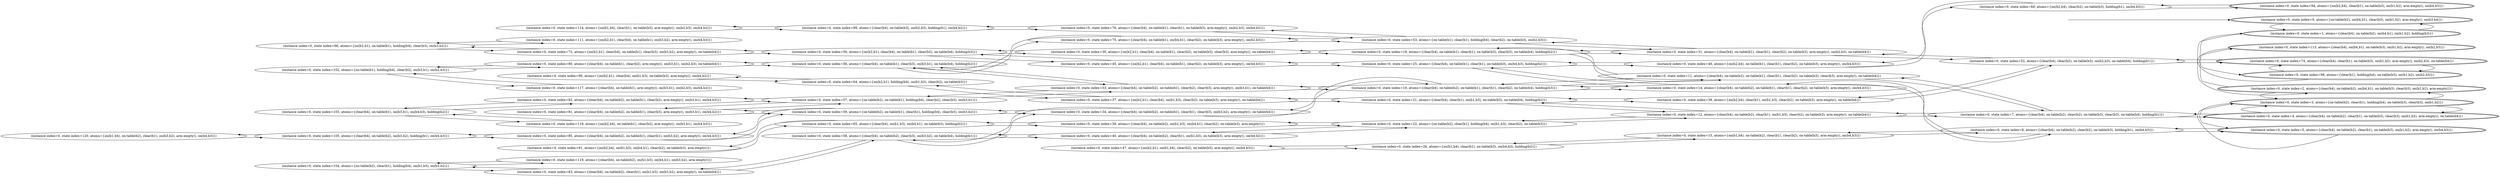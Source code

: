 digraph {
rankdir="LR"
s120[label="(instance index=0, state index=120, atoms={on(b1,b4), on-table(b2), clear(b1), on(b3,b2), arm-empty(), on(b4,b3)})"]
s119[label="(instance index=0, state index=119, atoms={clear(b4), on-table(b2), on(b1,b3), on(b4,b1), on(b3,b2), arm-empty()})"]
s118[label="(instance index=0, state index=118, atoms={on(b2,b4), on-table(b1), clear(b2), arm-empty(), on(b3,b1), on(b4,b3)})"]
s117[label="(instance index=0, state index=117, atoms={clear(b4), on-table(b1), arm-empty(), on(b3,b1), on(b2,b3), on(b4,b2)})"]
s111[label="(instance index=0, state index=111, atoms={on(b2,b1), clear(b4), on-table(b1), on(b3,b2), arm-empty(), on(b4,b3)})"]
s105[label="(instance index=0, state index=105, atoms={clear(b4), on-table(b2), on(b3,b2), holding(b1), on(b4,b3)})"]
s104[label="(instance index=0, state index=104, atoms={on-table(b2), clear(b1), holding(b4), on(b1,b3), on(b3,b2)})"]
s96[label="(instance index=0, state index=96, atoms={on(b2,b1), on-table(b1), holding(b4), clear(b3), on(b3,b2)})"]
s102[label="(instance index=0, state index=102, atoms={on-table(b1), holding(b4), clear(b2), on(b3,b1), on(b2,b3)})"]
s103[label="(instance index=0, state index=103, atoms={clear(b4), on-table(b1), on(b3,b1), on(b4,b3), holding(b2)})"]
s81[label="(instance index=0, state index=81, atoms={clear(b4), on-table(b2), on-table(b1), clear(b3), arm-empty(), on(b3,b1), on(b4,b2)})"]
s80[label="(instance index=0, state index=80, atoms={clear(b4), on-table(b1), clear(b2), arm-empty(), on(b3,b1), on(b2,b3), on-table(b4)})"]
s85[label="(instance index=0, state index=85, atoms={clear(b4), on-table(b2), on-table(b1), clear(b1), on(b3,b2), arm-empty(), on(b4,b3)})"]
s90[label="(instance index=0, state index=90, atoms={on(b2,b1), clear(b4), on(b1,b3), on-table(b3), arm-empty(), on(b4,b2)})"]
s72[label="(instance index=0, state index=72, atoms={on(b2,b1), clear(b4), on-table(b1), clear(b3), on(b3,b2), arm-empty(), on-table(b4)})"]
s114[label="(instance index=0, state index=114, atoms={on(b1,b4), clear(b1), on-table(b3), arm-empty(), on(b2,b3), on(b4,b2)})"]
s82[label="(instance index=0, state index=82, atoms={clear(b4), on-table(b2), on-table(b1), clear(b2), arm-empty(), on(b3,b1), on(b4,b3)})"]
s83[label="(instance index=0, state index=83, atoms={clear(b4), on-table(b2), clear(b1), on(b1,b3), on(b3,b2), arm-empty(), on-table(b4)})"]
s91[label="(instance index=0, state index=91, atoms={on(b2,b4), on(b1,b3), on(b4,b1), clear(b2), on-table(b3), arm-empty()})"]
s64[label="(instance index=0, state index=64, atoms={on(b2,b1), holding(b4), on(b1,b3), clear(b2), on-table(b3)})"]
s59[label="(instance index=0, state index=59, atoms={on-table(b2), on-table(b1), clear(b1), holding(b4), clear(b3), on(b3,b2)})"]
s99[label="(instance index=0, state index=99, atoms={clear(b4), on-table(b3), on(b2,b3), holding(b1), on(b4,b2)})"]
s50[label="(instance index=0, state index=50, atoms={on(b2,b1), clear(b4), on-table(b1), clear(b2), on-table(b4), holding(b3)})"]
s56[label="(instance index=0, state index=56, atoms={clear(b4), on-table(b1), clear(b3), on(b3,b1), on-table(b4), holding(b2)})"]
s57[label="(instance index=0, state index=57, atoms={on-table(b2), on-table(b1), holding(b4), clear(b2), clear(b3), on(b3,b1)})"]
s58[label="(instance index=0, state index=58, atoms={clear(b4), on-table(b2), clear(b3), on(b3,b2), on-table(b4), holding(b1)})"]
s65[label="(instance index=0, state index=65, atoms={clear(b4), on(b1,b3), on(b4,b1), on-table(b3), holding(b2)})"]
s45[label="(instance index=0, state index=45, atoms={on(b2,b1), clear(b4), on-table(b1), clear(b2), on-table(b3), arm-empty(), on(b4,b3)})"]
s39[label="(instance index=0, state index=39, atoms={clear(b4), on-table(b2), on(b1,b3), on(b4,b1), clear(b2), on-table(b3), arm-empty()})"]
s30[label="(instance index=0, state index=30, atoms={on(b2,b1), clear(b4), on-table(b1), clear(b2), on-table(b3), clear(b3), arm-empty(), on-table(b4)})"]
s75[label="(instance index=0, state index=75, atoms={clear(b4), on-table(b1), on(b4,b1), clear(b2), on-table(b3), arm-empty(), on(b2,b3)})"]
s76[label="(instance index=0, state index=76, atoms={clear(b4), on-table(b1), clear(b1), on-table(b3), arm-empty(), on(b2,b3), on(b4,b2)})"]
s37[label="(instance index=0, state index=37, atoms={on(b2,b1), clear(b4), on(b1,b3), clear(b2), on-table(b3), arm-empty(), on-table(b4)})"]
s33[label="(instance index=0, state index=33, atoms={clear(b4), on-table(b2), on-table(b1), clear(b2), clear(b3), arm-empty(), on(b3,b1), on-table(b4)})"]
s34[label="(instance index=0, state index=34, atoms={clear(b4), on-table(b2), on-table(b1), clear(b1), clear(b3), on(b3,b2), arm-empty(), on-table(b4)})"]
s47[label="(instance index=0, state index=47, atoms={on(b2,b1), on(b1,b4), clear(b2), on-table(b3), arm-empty(), on(b4,b3)})"]
s40[label="(instance index=0, state index=40, atoms={clear(b4), on-table(b2), clear(b1), on(b1,b3), on-table(b3), arm-empty(), on(b4,b2)})"]
s22[label="(instance index=0, state index=22, atoms={on-table(b2), clear(b1), holding(b4), on(b1,b3), clear(b2), on-table(b3)})"]
s19[label="(instance index=0, state index=19, atoms={clear(b4), on-table(b2), on-table(b1), clear(b1), clear(b2), on-table(b4), holding(b3)})"]
s21[label="(instance index=0, state index=21, atoms={clear(b4), clear(b1), on(b1,b3), on-table(b3), on-table(b4), holding(b2)})"]
s53[label="(instance index=0, state index=53, atoms={on-table(b1), clear(b1), holding(b4), clear(b2), on-table(b3), on(b2,b3)})"]
s18[label="(instance index=0, state index=18, atoms={clear(b4), on-table(b1), clear(b1), on-table(b3), clear(b3), on-table(b4), holding(b2)})"]
s25[label="(instance index=0, state index=25, atoms={clear(b4), on-table(b1), clear(b1), on-table(b3), on(b4,b3), holding(b2)})"]
s26[label="(instance index=0, state index=26, atoms={on(b1,b4), clear(b1), on-table(b3), on(b4,b3), holding(b2)})"]
s12[label="(instance index=0, state index=12, atoms={clear(b4), on-table(b2), clear(b1), on(b1,b3), clear(b2), on-table(b3), arm-empty(), on-table(b4)})"]
s15[label="(instance index=0, state index=15, atoms={on(b1,b4), on-table(b2), clear(b1), clear(b2), on-table(b3), arm-empty(), on(b4,b3)})"]
s14[label="(instance index=0, state index=14, atoms={clear(b4), on-table(b2), on-table(b1), clear(b1), clear(b2), on-table(b3), arm-empty(), on(b4,b3)})"]
s38[label="(instance index=0, state index=38, atoms={on(b2,b4), clear(b1), on(b1,b3), clear(b2), on-table(b3), arm-empty(), on-table(b4)})"]
s46[label="(instance index=0, state index=46, atoms={on(b2,b4), on-table(b1), clear(b1), clear(b2), on-table(b3), arm-empty(), on(b4,b3)})"]
s11[label="(instance index=0, state index=11, atoms={clear(b4), on-table(b2), on-table(b1), clear(b1), clear(b2), on-table(b3), clear(b3), arm-empty(), on-table(b4)})"]
s31[label="(instance index=0, state index=31, atoms={clear(b4), on-table(b1), clear(b1), clear(b2), on-table(b3), arm-empty(), on(b2,b3), on-table(b4)})"]
s7[label="(instance index=0, state index=7, atoms={clear(b4), on-table(b2), clear(b2), on-table(b3), clear(b3), on-table(b4), holding(b1)})"]
s68[label="(instance index=0, state index=68, atoms={on(b2,b4), clear(b2), on-table(b3), holding(b1), on(b4,b3)})"]
s52[label="(instance index=0, state index=52, atoms={clear(b4), clear(b2), on-table(b3), on(b2,b3), on-table(b4), holding(b1)})"]
s8[label="(instance index=0, state index=8, atoms={clear(b4), on-table(b2), clear(b2), on-table(b3), holding(b1), on(b4,b3)})"]
s74[peripheries=2,label="(instance index=0, state index=74, atoms={clear(b4), clear(b1), on-table(b3), on(b1,b2), arm-empty(), on(b2,b3), on-table(b4)})"]
s94[peripheries=2,label="(instance index=0, state index=94, atoms={on(b2,b4), clear(b1), on-table(b3), on(b1,b2), arm-empty(), on(b4,b3)})"]
s3[peripheries=2,label="(instance index=0, state index=3, atoms={on-table(b2), clear(b1), holding(b4), on-table(b3), clear(b3), on(b1,b2)})"]
s113[peripheries=2,label="(instance index=0, state index=113, atoms={clear(b4), on(b4,b1), on-table(b3), on(b1,b2), arm-empty(), on(b2,b3)})"]
s98[peripheries=2,label="(instance index=0, state index=98, atoms={clear(b1), holding(b4), on-table(b3), on(b1,b2), on(b2,b3)})"]
s5[peripheries=2,label="(instance index=0, state index=5, atoms={clear(b4), on-table(b2), clear(b1), on-table(b3), on(b1,b2), arm-empty(), on(b4,b3)})"]
s4[peripheries=2,label="(instance index=0, state index=4, atoms={clear(b4), on-table(b2), clear(b1), on-table(b3), clear(b3), on(b1,b2), arm-empty(), on-table(b4)})"]
s2[peripheries=2,label="(instance index=0, state index=2, atoms={clear(b4), on-table(b2), on(b4,b1), on-table(b3), clear(b3), on(b1,b2), arm-empty()})"]
s1[peripheries=2,label="(instance index=0, state index=1, atoms={clear(b4), on-table(b2), on(b4,b1), on(b1,b2), holding(b3)})"]
s0[peripheries=2,label="(instance index=0, state index=0, atoms={on-table(b2), on(b4,b1), clear(b3), on(b1,b2), arm-empty(), on(b3,b4)})"]
Dangling [ label = "", style = invis ]
{ rank = same; Dangling }
Dangling -> s0
{ rank = same; s0}
{ rank = same; s105,s104,s96,s102,s103}
{ rank = same; s81,s80,s85,s90,s72,s114,s82,s83,s91}
{ rank = same; s64,s59,s99,s50,s56,s57,s58,s65}
{ rank = same; s45,s39,s30,s75,s76,s37,s33,s34,s47,s40}
{ rank = same; s22,s19,s21,s53,s18,s25,s26}
{ rank = same; s12,s15,s14,s38,s46,s11,s31}
{ rank = same; s7,s68,s52,s8}
{ rank = same; s74,s94,s3,s113,s98,s5,s4,s2,s1,s0}
{
s120->s105
s119->s104
s118->s103
s117->s102
s111->s96
}
{
s105->s85
s105->s120
s104->s119
s104->s83
s96->s111
s96->s72
s102->s117
s102->s80
s103->s118
s103->s82
}
{
s81->s59
s81->s57
s80->s102
s80->s56
s85->s59
s85->s105
s90->s64
s72->s50
s72->s96
s114->s99
s82->s103
s82->s57
s83->s58
s83->s104
s91->s65
}
{
s64->s37
s64->s90
s59->s85
s59->s34
s59->s81
s99->s76
s99->s114
s50->s30
s50->s45
s50->s72
s56->s75
s56->s33
s56->s80
s57->s82
s57->s33
s57->s81
s58->s83
s58->s34
s58->s40
s65->s39
s65->s91
}
{
s45->s50
s45->s25
s39->s22
s39->s65
s30->s50
s30->s18
s75->s53
s75->s56
s76->s53
s76->s99
s37->s21
s37->s64
s33->s19
s33->s57
s33->s56
s34->s59
s34->s58
s34->s19
s47->s26
s40->s22
s40->s58
}
{
s22->s39
s22->s12
s22->s40
s19->s11
s19->s14
s19->s34
s19->s33
s21->s38
s21->s37
s21->s12
s53->s31
s53->s76
s53->s75
s18->s31
s18->s30
s18->s11
s25->s14
s25->s46
s25->s45
s26->s15
s26->s47
}
{
s12->s7
s12->s22
s12->s21
s15->s26
s15->s8
s14->s19
s14->s25
s14->s8
s38->s21
s38->s52
s46->s68
s46->s25
s11->s7
s11->s19
s11->s18
s31->s53
s31->s52
s31->s18
}
{
s7->s4
s7->s12
s7->s11
s68->s94
s68->s46
s52->s31
s52->s38
s52->s74
s8->s15
s8->s14
s8->s5
}
{
s74->s52
s74->s98
s94->s68
s3->s4
s3->s5
s3->s2
s113->s98
s98->s74
s98->s113
s5->s3
s5->s8
s4->s7
s4->s3
s2->s3
s2->s1
s1->s2
s1->s0
s0->s1
}
}
